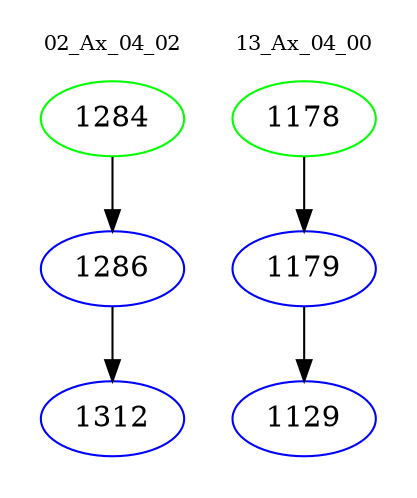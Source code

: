 digraph{
subgraph cluster_0 {
color = white
label = "02_Ax_04_02";
fontsize=10;
T0_1284 [label="1284", color="green"]
T0_1284 -> T0_1286 [color="black"]
T0_1286 [label="1286", color="blue"]
T0_1286 -> T0_1312 [color="black"]
T0_1312 [label="1312", color="blue"]
}
subgraph cluster_1 {
color = white
label = "13_Ax_04_00";
fontsize=10;
T1_1178 [label="1178", color="green"]
T1_1178 -> T1_1179 [color="black"]
T1_1179 [label="1179", color="blue"]
T1_1179 -> T1_1129 [color="black"]
T1_1129 [label="1129", color="blue"]
}
}
